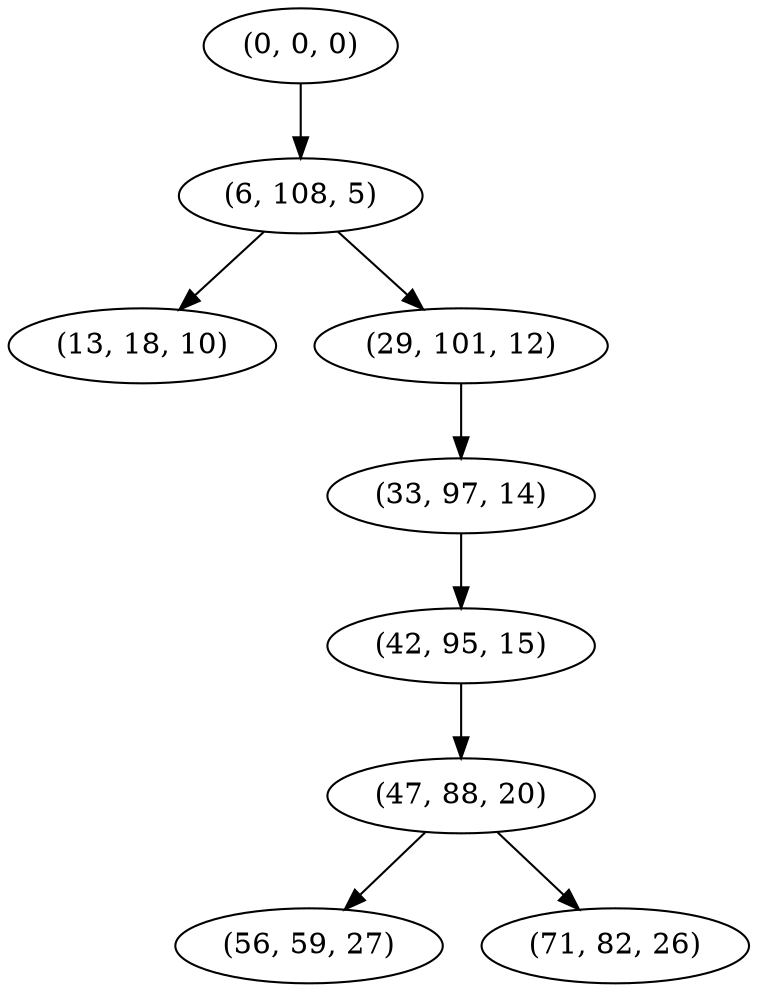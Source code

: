 digraph tree {
    "(0, 0, 0)";
    "(6, 108, 5)";
    "(13, 18, 10)";
    "(29, 101, 12)";
    "(33, 97, 14)";
    "(42, 95, 15)";
    "(47, 88, 20)";
    "(56, 59, 27)";
    "(71, 82, 26)";
    "(0, 0, 0)" -> "(6, 108, 5)";
    "(6, 108, 5)" -> "(13, 18, 10)";
    "(6, 108, 5)" -> "(29, 101, 12)";
    "(29, 101, 12)" -> "(33, 97, 14)";
    "(33, 97, 14)" -> "(42, 95, 15)";
    "(42, 95, 15)" -> "(47, 88, 20)";
    "(47, 88, 20)" -> "(56, 59, 27)";
    "(47, 88, 20)" -> "(71, 82, 26)";
}
